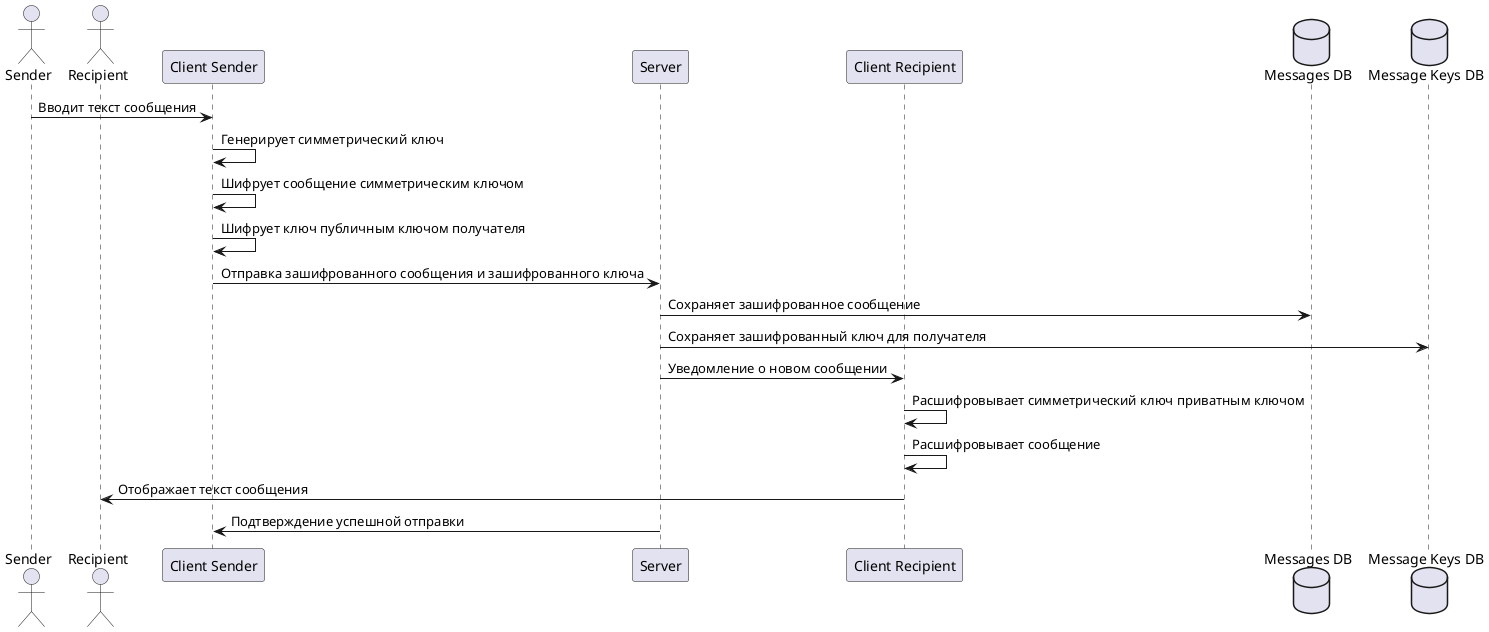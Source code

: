 @startuml
actor Sender as User1
actor Recipient as User2
participant "Client Sender" as Client1
participant "Server" as Server
participant "Client Recipient" as Client2
database "Messages DB" as DB
database "Message Keys DB" as KeysDB

User1 -> Client1 : Вводит текст сообщения
Client1 -> Client1 : Генерирует симметрический ключ
Client1 -> Client1 : Шифрует сообщение симметрическим ключом
Client1 -> Client1 : Шифрует ключ публичным ключом получателя
Client1 -> Server : Отправка зашифрованного сообщения и зашифрованного ключа
Server -> DB : Сохраняет зашифрованное сообщение
Server -> KeysDB : Сохраняет зашифрованный ключ для получателя
Server -> Client2 : Уведомление о новом сообщении
Client2 -> Client2 : Расшифровывает симметрический ключ приватным ключом
Client2 -> Client2 : Расшифровывает сообщение
Client2 -> User2 : Отображает текст сообщения
Server -> Client1 : Подтверждение успешной отправки
@enduml
